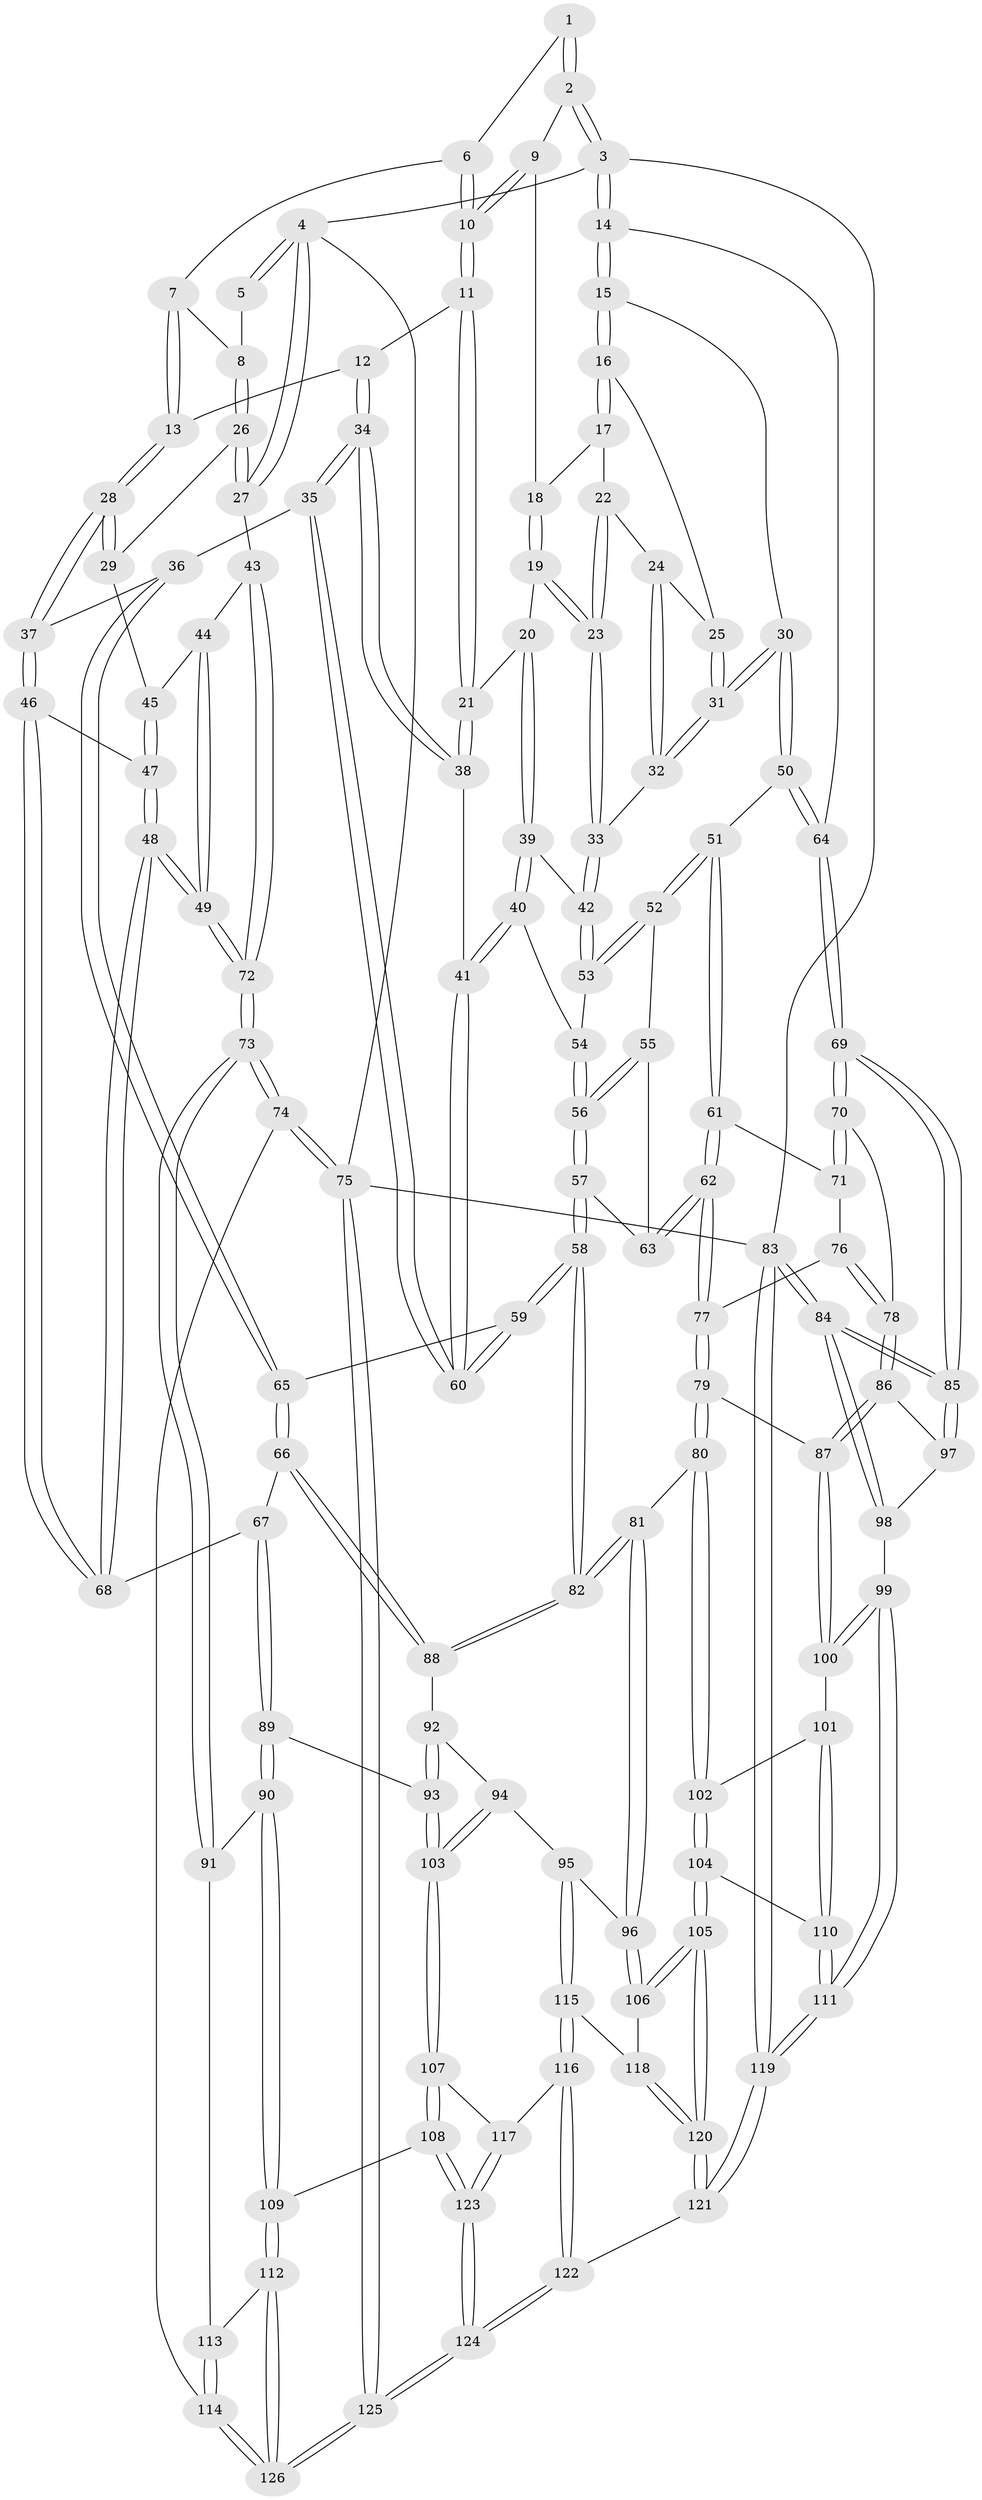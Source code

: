 // Generated by graph-tools (version 1.1) at 2025/27/03/09/25 03:27:11]
// undirected, 126 vertices, 312 edges
graph export_dot {
graph [start="1"]
  node [color=gray90,style=filled];
  1 [pos="+0.3752903092037615+0"];
  2 [pos="+0.6299539597520151+0"];
  3 [pos="+1+0"];
  4 [pos="+0+0"];
  5 [pos="+0.09739525316701625+0"];
  6 [pos="+0.33352083257380066+0.09172390638529385"];
  7 [pos="+0.2909268277316321+0.12310093493599693"];
  8 [pos="+0.20554363978024157+0.12297229203154121"];
  9 [pos="+0.625679109852268+0"];
  10 [pos="+0.5497542382396637+0.06877304703570963"];
  11 [pos="+0.5055576456757986+0.17012737296170188"];
  12 [pos="+0.4144626592859748+0.23353451358520613"];
  13 [pos="+0.39195806234243397+0.22300020546426846"];
  14 [pos="+1+0"];
  15 [pos="+0.9309428753520241+0.15696154940688903"];
  16 [pos="+0.8693677335832598+0.15929431452101608"];
  17 [pos="+0.6598864655775706+0.023069787907537876"];
  18 [pos="+0.6465662858560718+0.009965111611629413"];
  19 [pos="+0.6546860315501708+0.28968365958149"];
  20 [pos="+0.6298592467832047+0.29907649342900927"];
  21 [pos="+0.5588580230197604+0.27490208097557867"];
  22 [pos="+0.7215547868798097+0.1803801171967914"];
  23 [pos="+0.7052905835161838+0.3045906438820034"];
  24 [pos="+0.778699178303682+0.24766627889604587"];
  25 [pos="+0.8379226563693759+0.21115868197380872"];
  26 [pos="+0.20403600266890792+0.12544929685972925"];
  27 [pos="+0+0.17359109117038005"];
  28 [pos="+0.21233928256080836+0.2798466553783029"];
  29 [pos="+0.18963393704545936+0.2581990338612748"];
  30 [pos="+0.9112308032749606+0.3953519314337185"];
  31 [pos="+0.8635789256802524+0.35767313921693367"];
  32 [pos="+0.7503764798855662+0.3149661325128989"];
  33 [pos="+0.7310758677931712+0.3200198058898403"];
  34 [pos="+0.4010071276315265+0.3702330244258"];
  35 [pos="+0.385235728890149+0.3969624221790155"];
  36 [pos="+0.37724559788240497+0.3998816556332905"];
  37 [pos="+0.2722583625273646+0.37825745208908873"];
  38 [pos="+0.5208896987543166+0.33881264412979345"];
  39 [pos="+0.610938047471694+0.3688119321119759"];
  40 [pos="+0.5922247342603144+0.4039757396413489"];
  41 [pos="+0.5897989485947861+0.40599605966561153"];
  42 [pos="+0.7161717796582997+0.37565542348417674"];
  43 [pos="+0+0.22826070601638462"];
  44 [pos="+0.08410859522306144+0.2914307646125613"];
  45 [pos="+0.11836499758470646+0.2869690505483183"];
  46 [pos="+0.20156147057152668+0.45157425292834324"];
  47 [pos="+0.12971929276692323+0.36015071953802064"];
  48 [pos="+0.08439293360138951+0.5661429600596103"];
  49 [pos="+0.07225394556413682+0.5685943074722438"];
  50 [pos="+0.9141279310195976+0.3999308180944723"];
  51 [pos="+0.8760900337634433+0.460929356256245"];
  52 [pos="+0.7645087051804847+0.4422593992430535"];
  53 [pos="+0.7139693003701586+0.4017878405186445"];
  54 [pos="+0.7019400975008548+0.41100096568874145"];
  55 [pos="+0.7459644659206833+0.4662465976122298"];
  56 [pos="+0.6454035062053822+0.5382432371367581"];
  57 [pos="+0.6312485550865077+0.5586242919326335"];
  58 [pos="+0.577347901497102+0.5795880956718883"];
  59 [pos="+0.5711421078976557+0.5705008997980537"];
  60 [pos="+0.5523662398515282+0.5244497645224645"];
  61 [pos="+0.8726100465932439+0.48705658801422363"];
  62 [pos="+0.8340360939720763+0.5797979889262722"];
  63 [pos="+0.7565475253973264+0.5663031933059328"];
  64 [pos="+1+0.3789444148208921"];
  65 [pos="+0.3346845686234446+0.5601434452234235"];
  66 [pos="+0.2853509731092792+0.6244045418800525"];
  67 [pos="+0.19755965222885807+0.5958396892271108"];
  68 [pos="+0.12004501738757738+0.5620321968708683"];
  69 [pos="+1+0.5901355790522496"];
  70 [pos="+1+0.5965848097136139"];
  71 [pos="+0.9963898307684812+0.5670848837079604"];
  72 [pos="+0+0.6441162473064944"];
  73 [pos="+0+0.6487000476532014"];
  74 [pos="+0+0.6760267629350866"];
  75 [pos="+0+1"];
  76 [pos="+0.9271791809203346+0.607621389126347"];
  77 [pos="+0.8360776225527956+0.5868756369045173"];
  78 [pos="+0.9828612762972376+0.6524764282643787"];
  79 [pos="+0.8312823264527919+0.660913238510324"];
  80 [pos="+0.7332948649742767+0.7444200817097079"];
  81 [pos="+0.5679245042387032+0.6607815783330379"];
  82 [pos="+0.5676660808872446+0.6593663555806131"];
  83 [pos="+1+1"];
  84 [pos="+1+0.8409252163914532"];
  85 [pos="+1+0.7959983276453853"];
  86 [pos="+0.9267393897168423+0.7230680984586789"];
  87 [pos="+0.9101609247224152+0.7250375702909388"];
  88 [pos="+0.2928944319820158+0.636744008305717"];
  89 [pos="+0.18623531631723317+0.7921322165986387"];
  90 [pos="+0.16786966871937023+0.7982089200976129"];
  91 [pos="+0.09176254812423068+0.7913722912402754"];
  92 [pos="+0.29686145522224716+0.6628945118337956"];
  93 [pos="+0.23895478625684805+0.7850887466691148"];
  94 [pos="+0.3791108204939444+0.7632314280458309"];
  95 [pos="+0.47275793153618384+0.7906359371630396"];
  96 [pos="+0.5176863889242793+0.7679697790438843"];
  97 [pos="+0.9771372247469443+0.7486642748933325"];
  98 [pos="+0.9567858209050599+0.8427041935872872"];
  99 [pos="+0.922792444519095+0.8552089244423057"];
  100 [pos="+0.8852742684568261+0.8137263807597028"];
  101 [pos="+0.8438023862300468+0.8205354531732463"];
  102 [pos="+0.7399319830439504+0.7733191722115941"];
  103 [pos="+0.29270187052804997+0.847842477748928"];
  104 [pos="+0.6988959874485442+0.9039274966437069"];
  105 [pos="+0.653960156174987+0.9357784764116606"];
  106 [pos="+0.567883518570811+0.8408497725696913"];
  107 [pos="+0.2943854145711607+0.8624356098671709"];
  108 [pos="+0.2295905244654524+0.9242909209524057"];
  109 [pos="+0.21701914191703908+0.9286454274765251"];
  110 [pos="+0.8083013783300648+0.925834822841943"];
  111 [pos="+0.9129325130775504+1"];
  112 [pos="+0.1819888745256732+0.9596356727250589"];
  113 [pos="+0.09362075260425949+0.7983523880638089"];
  114 [pos="+0.09323650801720253+0.9778762901800769"];
  115 [pos="+0.43030611162865723+0.8827459442298146"];
  116 [pos="+0.41534772280274423+0.8985626099812015"];
  117 [pos="+0.35722337789005654+0.9007392460509767"];
  118 [pos="+0.5034368874032275+0.9280552747087434"];
  119 [pos="+1+1"];
  120 [pos="+0.6100841552147527+1"];
  121 [pos="+0.5905670936879314+1"];
  122 [pos="+0.47719073227734143+1"];
  123 [pos="+0.32068285908282623+0.9885505742679462"];
  124 [pos="+0.37849958188169003+1"];
  125 [pos="+0.04903192079850668+1"];
  126 [pos="+0.1246778859627303+1"];
  1 -- 2;
  1 -- 2;
  1 -- 6;
  2 -- 3;
  2 -- 3;
  2 -- 9;
  3 -- 4;
  3 -- 14;
  3 -- 14;
  3 -- 83;
  4 -- 5;
  4 -- 5;
  4 -- 27;
  4 -- 27;
  4 -- 75;
  5 -- 8;
  6 -- 7;
  6 -- 10;
  6 -- 10;
  7 -- 8;
  7 -- 13;
  7 -- 13;
  8 -- 26;
  8 -- 26;
  9 -- 10;
  9 -- 10;
  9 -- 18;
  10 -- 11;
  10 -- 11;
  11 -- 12;
  11 -- 21;
  11 -- 21;
  12 -- 13;
  12 -- 34;
  12 -- 34;
  13 -- 28;
  13 -- 28;
  14 -- 15;
  14 -- 15;
  14 -- 64;
  15 -- 16;
  15 -- 16;
  15 -- 30;
  16 -- 17;
  16 -- 17;
  16 -- 25;
  17 -- 18;
  17 -- 22;
  18 -- 19;
  18 -- 19;
  19 -- 20;
  19 -- 23;
  19 -- 23;
  20 -- 21;
  20 -- 39;
  20 -- 39;
  21 -- 38;
  21 -- 38;
  22 -- 23;
  22 -- 23;
  22 -- 24;
  23 -- 33;
  23 -- 33;
  24 -- 25;
  24 -- 32;
  24 -- 32;
  25 -- 31;
  25 -- 31;
  26 -- 27;
  26 -- 27;
  26 -- 29;
  27 -- 43;
  28 -- 29;
  28 -- 29;
  28 -- 37;
  28 -- 37;
  29 -- 45;
  30 -- 31;
  30 -- 31;
  30 -- 50;
  30 -- 50;
  31 -- 32;
  31 -- 32;
  32 -- 33;
  33 -- 42;
  33 -- 42;
  34 -- 35;
  34 -- 35;
  34 -- 38;
  34 -- 38;
  35 -- 36;
  35 -- 60;
  35 -- 60;
  36 -- 37;
  36 -- 65;
  36 -- 65;
  37 -- 46;
  37 -- 46;
  38 -- 41;
  39 -- 40;
  39 -- 40;
  39 -- 42;
  40 -- 41;
  40 -- 41;
  40 -- 54;
  41 -- 60;
  41 -- 60;
  42 -- 53;
  42 -- 53;
  43 -- 44;
  43 -- 72;
  43 -- 72;
  44 -- 45;
  44 -- 49;
  44 -- 49;
  45 -- 47;
  45 -- 47;
  46 -- 47;
  46 -- 68;
  46 -- 68;
  47 -- 48;
  47 -- 48;
  48 -- 49;
  48 -- 49;
  48 -- 68;
  48 -- 68;
  49 -- 72;
  49 -- 72;
  50 -- 51;
  50 -- 64;
  50 -- 64;
  51 -- 52;
  51 -- 52;
  51 -- 61;
  51 -- 61;
  52 -- 53;
  52 -- 53;
  52 -- 55;
  53 -- 54;
  54 -- 56;
  54 -- 56;
  55 -- 56;
  55 -- 56;
  55 -- 63;
  56 -- 57;
  56 -- 57;
  57 -- 58;
  57 -- 58;
  57 -- 63;
  58 -- 59;
  58 -- 59;
  58 -- 82;
  58 -- 82;
  59 -- 60;
  59 -- 60;
  59 -- 65;
  61 -- 62;
  61 -- 62;
  61 -- 71;
  62 -- 63;
  62 -- 63;
  62 -- 77;
  62 -- 77;
  64 -- 69;
  64 -- 69;
  65 -- 66;
  65 -- 66;
  66 -- 67;
  66 -- 88;
  66 -- 88;
  67 -- 68;
  67 -- 89;
  67 -- 89;
  69 -- 70;
  69 -- 70;
  69 -- 85;
  69 -- 85;
  70 -- 71;
  70 -- 71;
  70 -- 78;
  71 -- 76;
  72 -- 73;
  72 -- 73;
  73 -- 74;
  73 -- 74;
  73 -- 91;
  73 -- 91;
  74 -- 75;
  74 -- 75;
  74 -- 114;
  75 -- 125;
  75 -- 125;
  75 -- 83;
  76 -- 77;
  76 -- 78;
  76 -- 78;
  77 -- 79;
  77 -- 79;
  78 -- 86;
  78 -- 86;
  79 -- 80;
  79 -- 80;
  79 -- 87;
  80 -- 81;
  80 -- 102;
  80 -- 102;
  81 -- 82;
  81 -- 82;
  81 -- 96;
  81 -- 96;
  82 -- 88;
  82 -- 88;
  83 -- 84;
  83 -- 84;
  83 -- 119;
  83 -- 119;
  84 -- 85;
  84 -- 85;
  84 -- 98;
  84 -- 98;
  85 -- 97;
  85 -- 97;
  86 -- 87;
  86 -- 87;
  86 -- 97;
  87 -- 100;
  87 -- 100;
  88 -- 92;
  89 -- 90;
  89 -- 90;
  89 -- 93;
  90 -- 91;
  90 -- 109;
  90 -- 109;
  91 -- 113;
  92 -- 93;
  92 -- 93;
  92 -- 94;
  93 -- 103;
  93 -- 103;
  94 -- 95;
  94 -- 103;
  94 -- 103;
  95 -- 96;
  95 -- 115;
  95 -- 115;
  96 -- 106;
  96 -- 106;
  97 -- 98;
  98 -- 99;
  99 -- 100;
  99 -- 100;
  99 -- 111;
  99 -- 111;
  100 -- 101;
  101 -- 102;
  101 -- 110;
  101 -- 110;
  102 -- 104;
  102 -- 104;
  103 -- 107;
  103 -- 107;
  104 -- 105;
  104 -- 105;
  104 -- 110;
  105 -- 106;
  105 -- 106;
  105 -- 120;
  105 -- 120;
  106 -- 118;
  107 -- 108;
  107 -- 108;
  107 -- 117;
  108 -- 109;
  108 -- 123;
  108 -- 123;
  109 -- 112;
  109 -- 112;
  110 -- 111;
  110 -- 111;
  111 -- 119;
  111 -- 119;
  112 -- 113;
  112 -- 126;
  112 -- 126;
  113 -- 114;
  113 -- 114;
  114 -- 126;
  114 -- 126;
  115 -- 116;
  115 -- 116;
  115 -- 118;
  116 -- 117;
  116 -- 122;
  116 -- 122;
  117 -- 123;
  117 -- 123;
  118 -- 120;
  118 -- 120;
  119 -- 121;
  119 -- 121;
  120 -- 121;
  120 -- 121;
  121 -- 122;
  122 -- 124;
  122 -- 124;
  123 -- 124;
  123 -- 124;
  124 -- 125;
  124 -- 125;
  125 -- 126;
  125 -- 126;
}
